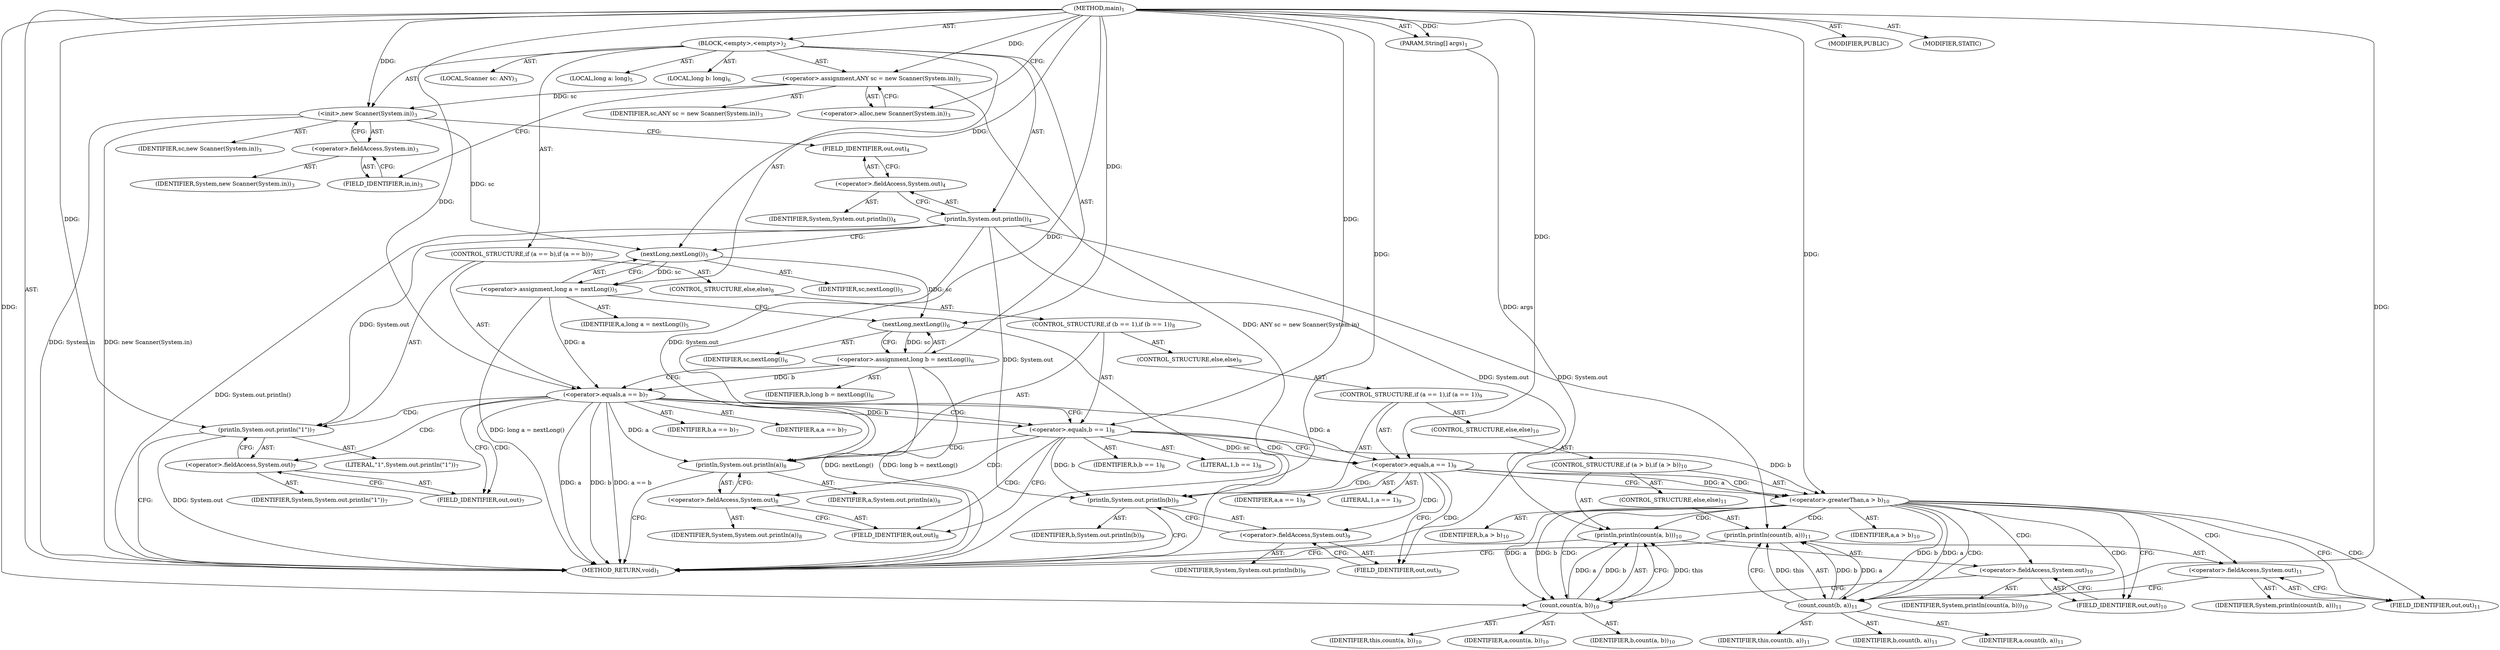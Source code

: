 digraph "main" {  
"19" [label = <(METHOD,main)<SUB>1</SUB>> ]
"20" [label = <(PARAM,String[] args)<SUB>1</SUB>> ]
"21" [label = <(BLOCK,&lt;empty&gt;,&lt;empty&gt;)<SUB>2</SUB>> ]
"4" [label = <(LOCAL,Scanner sc: ANY)<SUB>3</SUB>> ]
"22" [label = <(&lt;operator&gt;.assignment,ANY sc = new Scanner(System.in))<SUB>3</SUB>> ]
"23" [label = <(IDENTIFIER,sc,ANY sc = new Scanner(System.in))<SUB>3</SUB>> ]
"24" [label = <(&lt;operator&gt;.alloc,new Scanner(System.in))<SUB>3</SUB>> ]
"25" [label = <(&lt;init&gt;,new Scanner(System.in))<SUB>3</SUB>> ]
"3" [label = <(IDENTIFIER,sc,new Scanner(System.in))<SUB>3</SUB>> ]
"26" [label = <(&lt;operator&gt;.fieldAccess,System.in)<SUB>3</SUB>> ]
"27" [label = <(IDENTIFIER,System,new Scanner(System.in))<SUB>3</SUB>> ]
"28" [label = <(FIELD_IDENTIFIER,in,in)<SUB>3</SUB>> ]
"29" [label = <(println,System.out.println())<SUB>4</SUB>> ]
"30" [label = <(&lt;operator&gt;.fieldAccess,System.out)<SUB>4</SUB>> ]
"31" [label = <(IDENTIFIER,System,System.out.println())<SUB>4</SUB>> ]
"32" [label = <(FIELD_IDENTIFIER,out,out)<SUB>4</SUB>> ]
"33" [label = <(LOCAL,long a: long)<SUB>5</SUB>> ]
"34" [label = <(&lt;operator&gt;.assignment,long a = nextLong())<SUB>5</SUB>> ]
"35" [label = <(IDENTIFIER,a,long a = nextLong())<SUB>5</SUB>> ]
"36" [label = <(nextLong,nextLong())<SUB>5</SUB>> ]
"37" [label = <(IDENTIFIER,sc,nextLong())<SUB>5</SUB>> ]
"38" [label = <(LOCAL,long b: long)<SUB>6</SUB>> ]
"39" [label = <(&lt;operator&gt;.assignment,long b = nextLong())<SUB>6</SUB>> ]
"40" [label = <(IDENTIFIER,b,long b = nextLong())<SUB>6</SUB>> ]
"41" [label = <(nextLong,nextLong())<SUB>6</SUB>> ]
"42" [label = <(IDENTIFIER,sc,nextLong())<SUB>6</SUB>> ]
"43" [label = <(CONTROL_STRUCTURE,if (a == b),if (a == b))<SUB>7</SUB>> ]
"44" [label = <(&lt;operator&gt;.equals,a == b)<SUB>7</SUB>> ]
"45" [label = <(IDENTIFIER,a,a == b)<SUB>7</SUB>> ]
"46" [label = <(IDENTIFIER,b,a == b)<SUB>7</SUB>> ]
"47" [label = <(println,System.out.println(&quot;1&quot;))<SUB>7</SUB>> ]
"48" [label = <(&lt;operator&gt;.fieldAccess,System.out)<SUB>7</SUB>> ]
"49" [label = <(IDENTIFIER,System,System.out.println(&quot;1&quot;))<SUB>7</SUB>> ]
"50" [label = <(FIELD_IDENTIFIER,out,out)<SUB>7</SUB>> ]
"51" [label = <(LITERAL,&quot;1&quot;,System.out.println(&quot;1&quot;))<SUB>7</SUB>> ]
"52" [label = <(CONTROL_STRUCTURE,else,else)<SUB>8</SUB>> ]
"53" [label = <(CONTROL_STRUCTURE,if (b == 1),if (b == 1))<SUB>8</SUB>> ]
"54" [label = <(&lt;operator&gt;.equals,b == 1)<SUB>8</SUB>> ]
"55" [label = <(IDENTIFIER,b,b == 1)<SUB>8</SUB>> ]
"56" [label = <(LITERAL,1,b == 1)<SUB>8</SUB>> ]
"57" [label = <(println,System.out.println(a))<SUB>8</SUB>> ]
"58" [label = <(&lt;operator&gt;.fieldAccess,System.out)<SUB>8</SUB>> ]
"59" [label = <(IDENTIFIER,System,System.out.println(a))<SUB>8</SUB>> ]
"60" [label = <(FIELD_IDENTIFIER,out,out)<SUB>8</SUB>> ]
"61" [label = <(IDENTIFIER,a,System.out.println(a))<SUB>8</SUB>> ]
"62" [label = <(CONTROL_STRUCTURE,else,else)<SUB>9</SUB>> ]
"63" [label = <(CONTROL_STRUCTURE,if (a == 1),if (a == 1))<SUB>9</SUB>> ]
"64" [label = <(&lt;operator&gt;.equals,a == 1)<SUB>9</SUB>> ]
"65" [label = <(IDENTIFIER,a,a == 1)<SUB>9</SUB>> ]
"66" [label = <(LITERAL,1,a == 1)<SUB>9</SUB>> ]
"67" [label = <(println,System.out.println(b))<SUB>9</SUB>> ]
"68" [label = <(&lt;operator&gt;.fieldAccess,System.out)<SUB>9</SUB>> ]
"69" [label = <(IDENTIFIER,System,System.out.println(b))<SUB>9</SUB>> ]
"70" [label = <(FIELD_IDENTIFIER,out,out)<SUB>9</SUB>> ]
"71" [label = <(IDENTIFIER,b,System.out.println(b))<SUB>9</SUB>> ]
"72" [label = <(CONTROL_STRUCTURE,else,else)<SUB>10</SUB>> ]
"73" [label = <(CONTROL_STRUCTURE,if (a &gt; b),if (a &gt; b))<SUB>10</SUB>> ]
"74" [label = <(&lt;operator&gt;.greaterThan,a &gt; b)<SUB>10</SUB>> ]
"75" [label = <(IDENTIFIER,a,a &gt; b)<SUB>10</SUB>> ]
"76" [label = <(IDENTIFIER,b,a &gt; b)<SUB>10</SUB>> ]
"77" [label = <(println,println(count(a, b)))<SUB>10</SUB>> ]
"78" [label = <(&lt;operator&gt;.fieldAccess,System.out)<SUB>10</SUB>> ]
"79" [label = <(IDENTIFIER,System,println(count(a, b)))<SUB>10</SUB>> ]
"80" [label = <(FIELD_IDENTIFIER,out,out)<SUB>10</SUB>> ]
"81" [label = <(count,count(a, b))<SUB>10</SUB>> ]
"82" [label = <(IDENTIFIER,this,count(a, b))<SUB>10</SUB>> ]
"83" [label = <(IDENTIFIER,a,count(a, b))<SUB>10</SUB>> ]
"84" [label = <(IDENTIFIER,b,count(a, b))<SUB>10</SUB>> ]
"85" [label = <(CONTROL_STRUCTURE,else,else)<SUB>11</SUB>> ]
"86" [label = <(println,println(count(b, a)))<SUB>11</SUB>> ]
"87" [label = <(&lt;operator&gt;.fieldAccess,System.out)<SUB>11</SUB>> ]
"88" [label = <(IDENTIFIER,System,println(count(b, a)))<SUB>11</SUB>> ]
"89" [label = <(FIELD_IDENTIFIER,out,out)<SUB>11</SUB>> ]
"90" [label = <(count,count(b, a))<SUB>11</SUB>> ]
"91" [label = <(IDENTIFIER,this,count(b, a))<SUB>11</SUB>> ]
"92" [label = <(IDENTIFIER,b,count(b, a))<SUB>11</SUB>> ]
"93" [label = <(IDENTIFIER,a,count(b, a))<SUB>11</SUB>> ]
"94" [label = <(MODIFIER,PUBLIC)> ]
"95" [label = <(MODIFIER,STATIC)> ]
"96" [label = <(METHOD_RETURN,void)<SUB>1</SUB>> ]
  "19" -> "20"  [ label = "AST: "] 
  "19" -> "21"  [ label = "AST: "] 
  "19" -> "94"  [ label = "AST: "] 
  "19" -> "95"  [ label = "AST: "] 
  "19" -> "96"  [ label = "AST: "] 
  "21" -> "4"  [ label = "AST: "] 
  "21" -> "22"  [ label = "AST: "] 
  "21" -> "25"  [ label = "AST: "] 
  "21" -> "29"  [ label = "AST: "] 
  "21" -> "33"  [ label = "AST: "] 
  "21" -> "34"  [ label = "AST: "] 
  "21" -> "38"  [ label = "AST: "] 
  "21" -> "39"  [ label = "AST: "] 
  "21" -> "43"  [ label = "AST: "] 
  "22" -> "23"  [ label = "AST: "] 
  "22" -> "24"  [ label = "AST: "] 
  "25" -> "3"  [ label = "AST: "] 
  "25" -> "26"  [ label = "AST: "] 
  "26" -> "27"  [ label = "AST: "] 
  "26" -> "28"  [ label = "AST: "] 
  "29" -> "30"  [ label = "AST: "] 
  "30" -> "31"  [ label = "AST: "] 
  "30" -> "32"  [ label = "AST: "] 
  "34" -> "35"  [ label = "AST: "] 
  "34" -> "36"  [ label = "AST: "] 
  "36" -> "37"  [ label = "AST: "] 
  "39" -> "40"  [ label = "AST: "] 
  "39" -> "41"  [ label = "AST: "] 
  "41" -> "42"  [ label = "AST: "] 
  "43" -> "44"  [ label = "AST: "] 
  "43" -> "47"  [ label = "AST: "] 
  "43" -> "52"  [ label = "AST: "] 
  "44" -> "45"  [ label = "AST: "] 
  "44" -> "46"  [ label = "AST: "] 
  "47" -> "48"  [ label = "AST: "] 
  "47" -> "51"  [ label = "AST: "] 
  "48" -> "49"  [ label = "AST: "] 
  "48" -> "50"  [ label = "AST: "] 
  "52" -> "53"  [ label = "AST: "] 
  "53" -> "54"  [ label = "AST: "] 
  "53" -> "57"  [ label = "AST: "] 
  "53" -> "62"  [ label = "AST: "] 
  "54" -> "55"  [ label = "AST: "] 
  "54" -> "56"  [ label = "AST: "] 
  "57" -> "58"  [ label = "AST: "] 
  "57" -> "61"  [ label = "AST: "] 
  "58" -> "59"  [ label = "AST: "] 
  "58" -> "60"  [ label = "AST: "] 
  "62" -> "63"  [ label = "AST: "] 
  "63" -> "64"  [ label = "AST: "] 
  "63" -> "67"  [ label = "AST: "] 
  "63" -> "72"  [ label = "AST: "] 
  "64" -> "65"  [ label = "AST: "] 
  "64" -> "66"  [ label = "AST: "] 
  "67" -> "68"  [ label = "AST: "] 
  "67" -> "71"  [ label = "AST: "] 
  "68" -> "69"  [ label = "AST: "] 
  "68" -> "70"  [ label = "AST: "] 
  "72" -> "73"  [ label = "AST: "] 
  "73" -> "74"  [ label = "AST: "] 
  "73" -> "77"  [ label = "AST: "] 
  "73" -> "85"  [ label = "AST: "] 
  "74" -> "75"  [ label = "AST: "] 
  "74" -> "76"  [ label = "AST: "] 
  "77" -> "78"  [ label = "AST: "] 
  "77" -> "81"  [ label = "AST: "] 
  "78" -> "79"  [ label = "AST: "] 
  "78" -> "80"  [ label = "AST: "] 
  "81" -> "82"  [ label = "AST: "] 
  "81" -> "83"  [ label = "AST: "] 
  "81" -> "84"  [ label = "AST: "] 
  "85" -> "86"  [ label = "AST: "] 
  "86" -> "87"  [ label = "AST: "] 
  "86" -> "90"  [ label = "AST: "] 
  "87" -> "88"  [ label = "AST: "] 
  "87" -> "89"  [ label = "AST: "] 
  "90" -> "91"  [ label = "AST: "] 
  "90" -> "92"  [ label = "AST: "] 
  "90" -> "93"  [ label = "AST: "] 
  "22" -> "28"  [ label = "CFG: "] 
  "25" -> "32"  [ label = "CFG: "] 
  "29" -> "36"  [ label = "CFG: "] 
  "34" -> "41"  [ label = "CFG: "] 
  "39" -> "44"  [ label = "CFG: "] 
  "24" -> "22"  [ label = "CFG: "] 
  "26" -> "25"  [ label = "CFG: "] 
  "30" -> "29"  [ label = "CFG: "] 
  "36" -> "34"  [ label = "CFG: "] 
  "41" -> "39"  [ label = "CFG: "] 
  "44" -> "50"  [ label = "CFG: "] 
  "44" -> "54"  [ label = "CFG: "] 
  "47" -> "96"  [ label = "CFG: "] 
  "28" -> "26"  [ label = "CFG: "] 
  "32" -> "30"  [ label = "CFG: "] 
  "48" -> "47"  [ label = "CFG: "] 
  "50" -> "48"  [ label = "CFG: "] 
  "54" -> "60"  [ label = "CFG: "] 
  "54" -> "64"  [ label = "CFG: "] 
  "57" -> "96"  [ label = "CFG: "] 
  "58" -> "57"  [ label = "CFG: "] 
  "60" -> "58"  [ label = "CFG: "] 
  "64" -> "70"  [ label = "CFG: "] 
  "64" -> "74"  [ label = "CFG: "] 
  "67" -> "96"  [ label = "CFG: "] 
  "68" -> "67"  [ label = "CFG: "] 
  "70" -> "68"  [ label = "CFG: "] 
  "74" -> "80"  [ label = "CFG: "] 
  "74" -> "89"  [ label = "CFG: "] 
  "77" -> "96"  [ label = "CFG: "] 
  "78" -> "81"  [ label = "CFG: "] 
  "81" -> "77"  [ label = "CFG: "] 
  "86" -> "96"  [ label = "CFG: "] 
  "80" -> "78"  [ label = "CFG: "] 
  "87" -> "90"  [ label = "CFG: "] 
  "90" -> "86"  [ label = "CFG: "] 
  "89" -> "87"  [ label = "CFG: "] 
  "19" -> "24"  [ label = "CFG: "] 
  "20" -> "96"  [ label = "DDG: args"] 
  "22" -> "96"  [ label = "DDG: ANY sc = new Scanner(System.in)"] 
  "25" -> "96"  [ label = "DDG: System.in"] 
  "25" -> "96"  [ label = "DDG: new Scanner(System.in)"] 
  "29" -> "96"  [ label = "DDG: System.out.println()"] 
  "34" -> "96"  [ label = "DDG: long a = nextLong()"] 
  "41" -> "96"  [ label = "DDG: sc"] 
  "39" -> "96"  [ label = "DDG: nextLong()"] 
  "39" -> "96"  [ label = "DDG: long b = nextLong()"] 
  "44" -> "96"  [ label = "DDG: a"] 
  "44" -> "96"  [ label = "DDG: b"] 
  "44" -> "96"  [ label = "DDG: a == b"] 
  "47" -> "96"  [ label = "DDG: System.out"] 
  "19" -> "20"  [ label = "DDG: "] 
  "19" -> "22"  [ label = "DDG: "] 
  "36" -> "34"  [ label = "DDG: sc"] 
  "41" -> "39"  [ label = "DDG: sc"] 
  "22" -> "25"  [ label = "DDG: sc"] 
  "19" -> "25"  [ label = "DDG: "] 
  "25" -> "36"  [ label = "DDG: sc"] 
  "19" -> "36"  [ label = "DDG: "] 
  "36" -> "41"  [ label = "DDG: sc"] 
  "19" -> "41"  [ label = "DDG: "] 
  "34" -> "44"  [ label = "DDG: a"] 
  "19" -> "44"  [ label = "DDG: "] 
  "39" -> "44"  [ label = "DDG: b"] 
  "29" -> "47"  [ label = "DDG: System.out"] 
  "19" -> "47"  [ label = "DDG: "] 
  "44" -> "54"  [ label = "DDG: b"] 
  "19" -> "54"  [ label = "DDG: "] 
  "29" -> "57"  [ label = "DDG: System.out"] 
  "44" -> "57"  [ label = "DDG: a"] 
  "19" -> "57"  [ label = "DDG: "] 
  "44" -> "64"  [ label = "DDG: a"] 
  "19" -> "64"  [ label = "DDG: "] 
  "29" -> "67"  [ label = "DDG: System.out"] 
  "54" -> "67"  [ label = "DDG: b"] 
  "19" -> "67"  [ label = "DDG: "] 
  "64" -> "74"  [ label = "DDG: a"] 
  "19" -> "74"  [ label = "DDG: "] 
  "54" -> "74"  [ label = "DDG: b"] 
  "29" -> "77"  [ label = "DDG: System.out"] 
  "81" -> "77"  [ label = "DDG: this"] 
  "81" -> "77"  [ label = "DDG: a"] 
  "81" -> "77"  [ label = "DDG: b"] 
  "19" -> "81"  [ label = "DDG: "] 
  "74" -> "81"  [ label = "DDG: a"] 
  "74" -> "81"  [ label = "DDG: b"] 
  "29" -> "86"  [ label = "DDG: System.out"] 
  "90" -> "86"  [ label = "DDG: this"] 
  "90" -> "86"  [ label = "DDG: b"] 
  "90" -> "86"  [ label = "DDG: a"] 
  "19" -> "90"  [ label = "DDG: "] 
  "74" -> "90"  [ label = "DDG: b"] 
  "74" -> "90"  [ label = "DDG: a"] 
  "44" -> "47"  [ label = "CDG: "] 
  "44" -> "48"  [ label = "CDG: "] 
  "44" -> "50"  [ label = "CDG: "] 
  "44" -> "54"  [ label = "CDG: "] 
  "54" -> "58"  [ label = "CDG: "] 
  "54" -> "60"  [ label = "CDG: "] 
  "54" -> "64"  [ label = "CDG: "] 
  "54" -> "57"  [ label = "CDG: "] 
  "64" -> "68"  [ label = "CDG: "] 
  "64" -> "67"  [ label = "CDG: "] 
  "64" -> "70"  [ label = "CDG: "] 
  "64" -> "74"  [ label = "CDG: "] 
  "74" -> "80"  [ label = "CDG: "] 
  "74" -> "77"  [ label = "CDG: "] 
  "74" -> "89"  [ label = "CDG: "] 
  "74" -> "81"  [ label = "CDG: "] 
  "74" -> "87"  [ label = "CDG: "] 
  "74" -> "90"  [ label = "CDG: "] 
  "74" -> "78"  [ label = "CDG: "] 
  "74" -> "86"  [ label = "CDG: "] 
}
